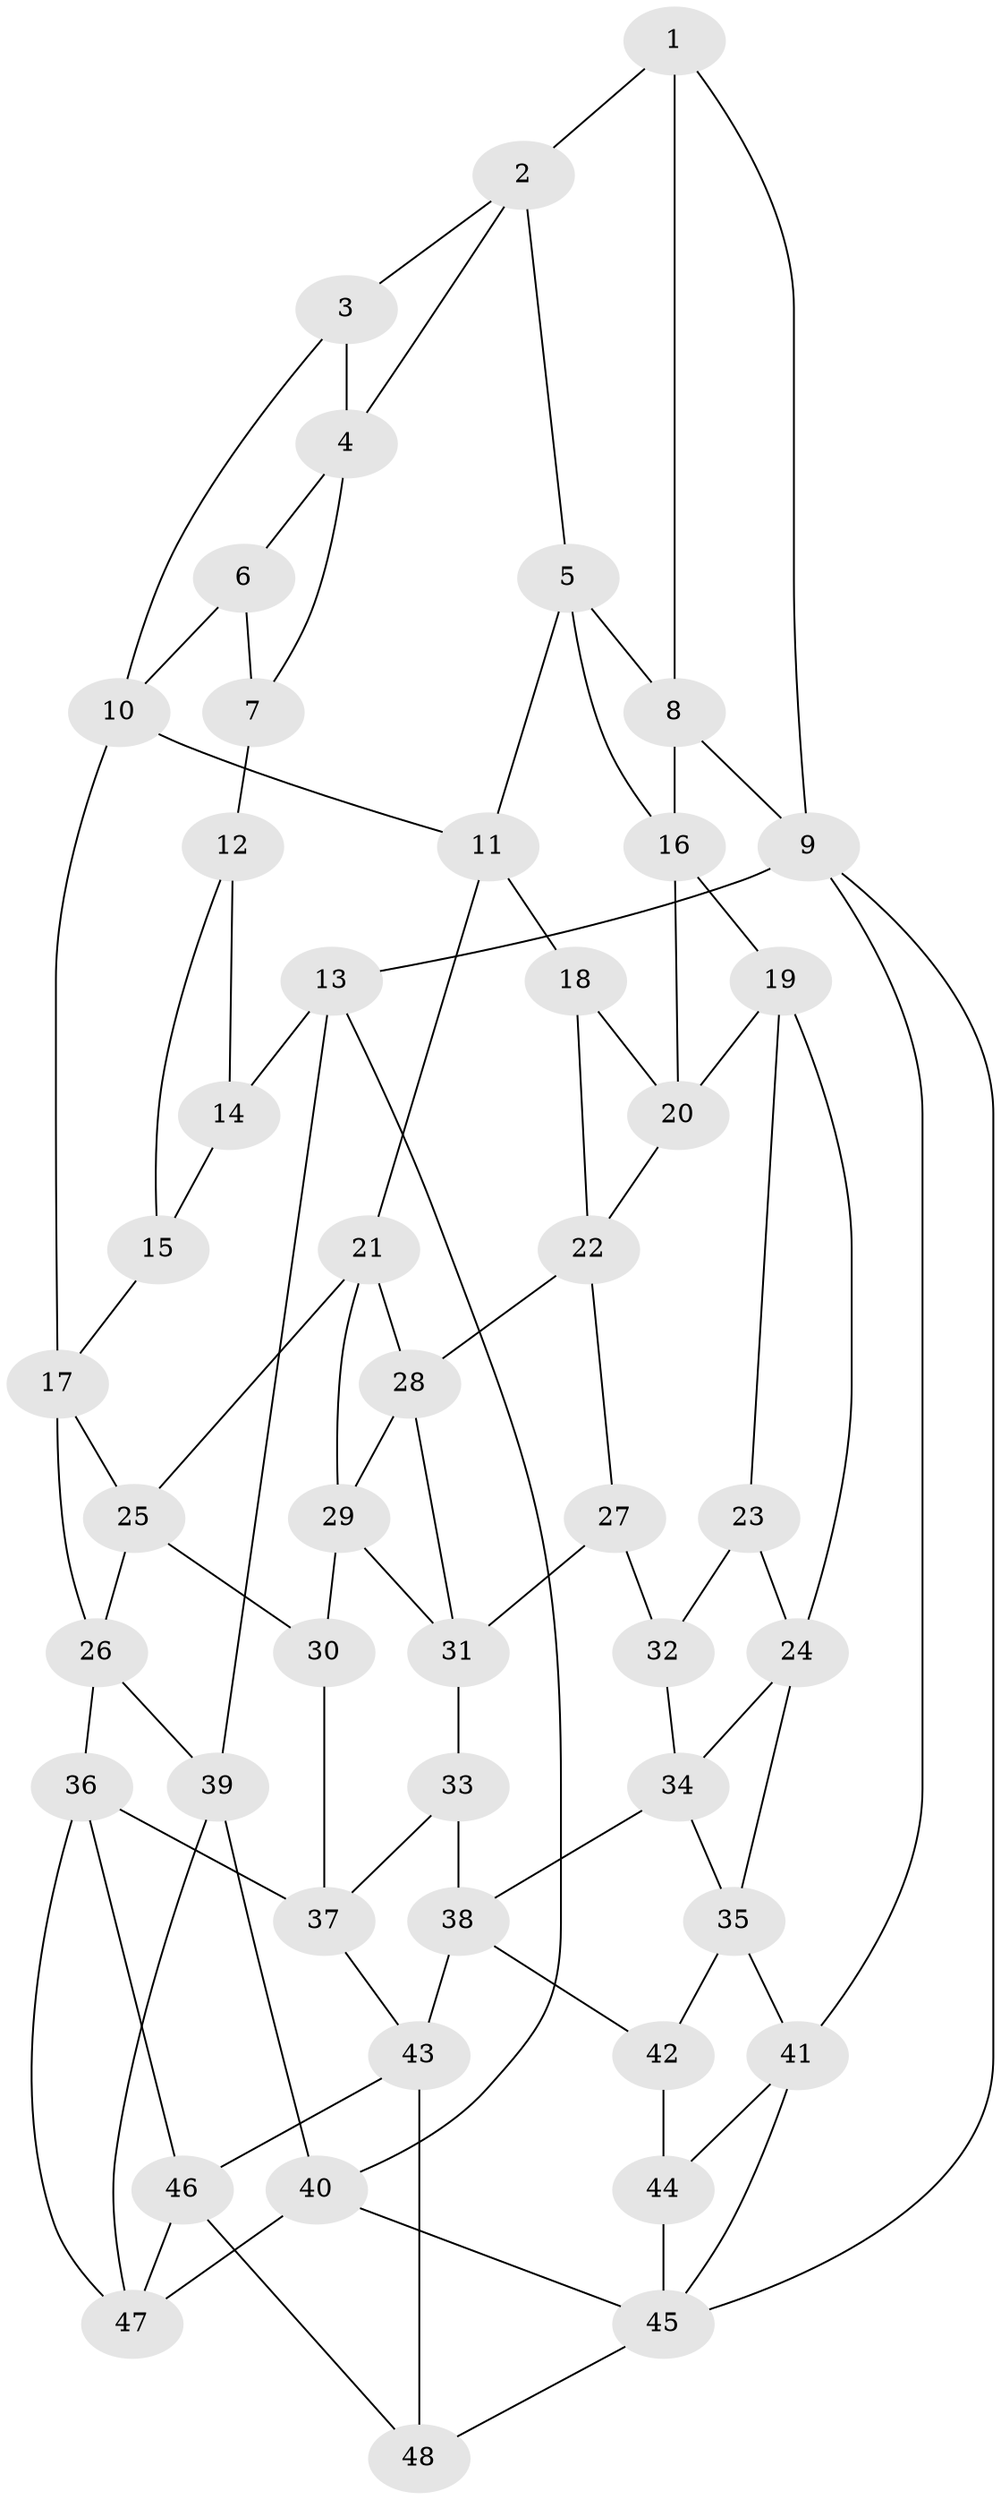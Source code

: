 // original degree distribution, {3: 0.021052631578947368, 5: 0.5473684210526316, 4: 0.23157894736842105, 6: 0.2}
// Generated by graph-tools (version 1.1) at 2025/03/03/09/25 03:03:18]
// undirected, 48 vertices, 89 edges
graph export_dot {
graph [start="1"]
  node [color=gray90,style=filled];
  1;
  2;
  3;
  4;
  5;
  6;
  7;
  8;
  9;
  10;
  11;
  12;
  13;
  14;
  15;
  16;
  17;
  18;
  19;
  20;
  21;
  22;
  23;
  24;
  25;
  26;
  27;
  28;
  29;
  30;
  31;
  32;
  33;
  34;
  35;
  36;
  37;
  38;
  39;
  40;
  41;
  42;
  43;
  44;
  45;
  46;
  47;
  48;
  1 -- 2 [weight=1.0];
  1 -- 8 [weight=1.0];
  1 -- 9 [weight=1.0];
  2 -- 3 [weight=1.0];
  2 -- 4 [weight=1.0];
  2 -- 5 [weight=1.0];
  3 -- 4 [weight=1.0];
  3 -- 10 [weight=1.0];
  4 -- 6 [weight=1.0];
  4 -- 7 [weight=1.0];
  5 -- 8 [weight=1.0];
  5 -- 11 [weight=1.0];
  5 -- 16 [weight=1.0];
  6 -- 7 [weight=1.0];
  6 -- 10 [weight=1.0];
  7 -- 12 [weight=2.0];
  8 -- 9 [weight=1.0];
  8 -- 16 [weight=1.0];
  9 -- 13 [weight=1.0];
  9 -- 41 [weight=1.0];
  9 -- 45 [weight=1.0];
  10 -- 11 [weight=1.0];
  10 -- 17 [weight=1.0];
  11 -- 18 [weight=1.0];
  11 -- 21 [weight=1.0];
  12 -- 14 [weight=1.0];
  12 -- 15 [weight=1.0];
  13 -- 14 [weight=2.0];
  13 -- 39 [weight=1.0];
  13 -- 40 [weight=1.0];
  14 -- 15 [weight=1.0];
  15 -- 17 [weight=1.0];
  16 -- 19 [weight=1.0];
  16 -- 20 [weight=1.0];
  17 -- 25 [weight=1.0];
  17 -- 26 [weight=1.0];
  18 -- 20 [weight=1.0];
  18 -- 22 [weight=1.0];
  19 -- 20 [weight=1.0];
  19 -- 23 [weight=1.0];
  19 -- 24 [weight=1.0];
  20 -- 22 [weight=1.0];
  21 -- 25 [weight=1.0];
  21 -- 28 [weight=1.0];
  21 -- 29 [weight=1.0];
  22 -- 27 [weight=1.0];
  22 -- 28 [weight=1.0];
  23 -- 24 [weight=1.0];
  23 -- 32 [weight=1.0];
  24 -- 34 [weight=1.0];
  24 -- 35 [weight=1.0];
  25 -- 26 [weight=1.0];
  25 -- 30 [weight=1.0];
  26 -- 36 [weight=1.0];
  26 -- 39 [weight=1.0];
  27 -- 31 [weight=1.0];
  27 -- 32 [weight=2.0];
  28 -- 29 [weight=1.0];
  28 -- 31 [weight=1.0];
  29 -- 30 [weight=1.0];
  29 -- 31 [weight=1.0];
  30 -- 37 [weight=1.0];
  31 -- 33 [weight=1.0];
  32 -- 34 [weight=1.0];
  33 -- 37 [weight=1.0];
  33 -- 38 [weight=1.0];
  34 -- 35 [weight=1.0];
  34 -- 38 [weight=1.0];
  35 -- 41 [weight=1.0];
  35 -- 42 [weight=1.0];
  36 -- 37 [weight=1.0];
  36 -- 46 [weight=1.0];
  36 -- 47 [weight=1.0];
  37 -- 43 [weight=1.0];
  38 -- 42 [weight=1.0];
  38 -- 43 [weight=1.0];
  39 -- 40 [weight=1.0];
  39 -- 47 [weight=1.0];
  40 -- 45 [weight=1.0];
  40 -- 47 [weight=1.0];
  41 -- 44 [weight=1.0];
  41 -- 45 [weight=1.0];
  42 -- 44 [weight=2.0];
  43 -- 46 [weight=1.0];
  43 -- 48 [weight=2.0];
  44 -- 45 [weight=1.0];
  45 -- 48 [weight=1.0];
  46 -- 47 [weight=1.0];
  46 -- 48 [weight=1.0];
}
